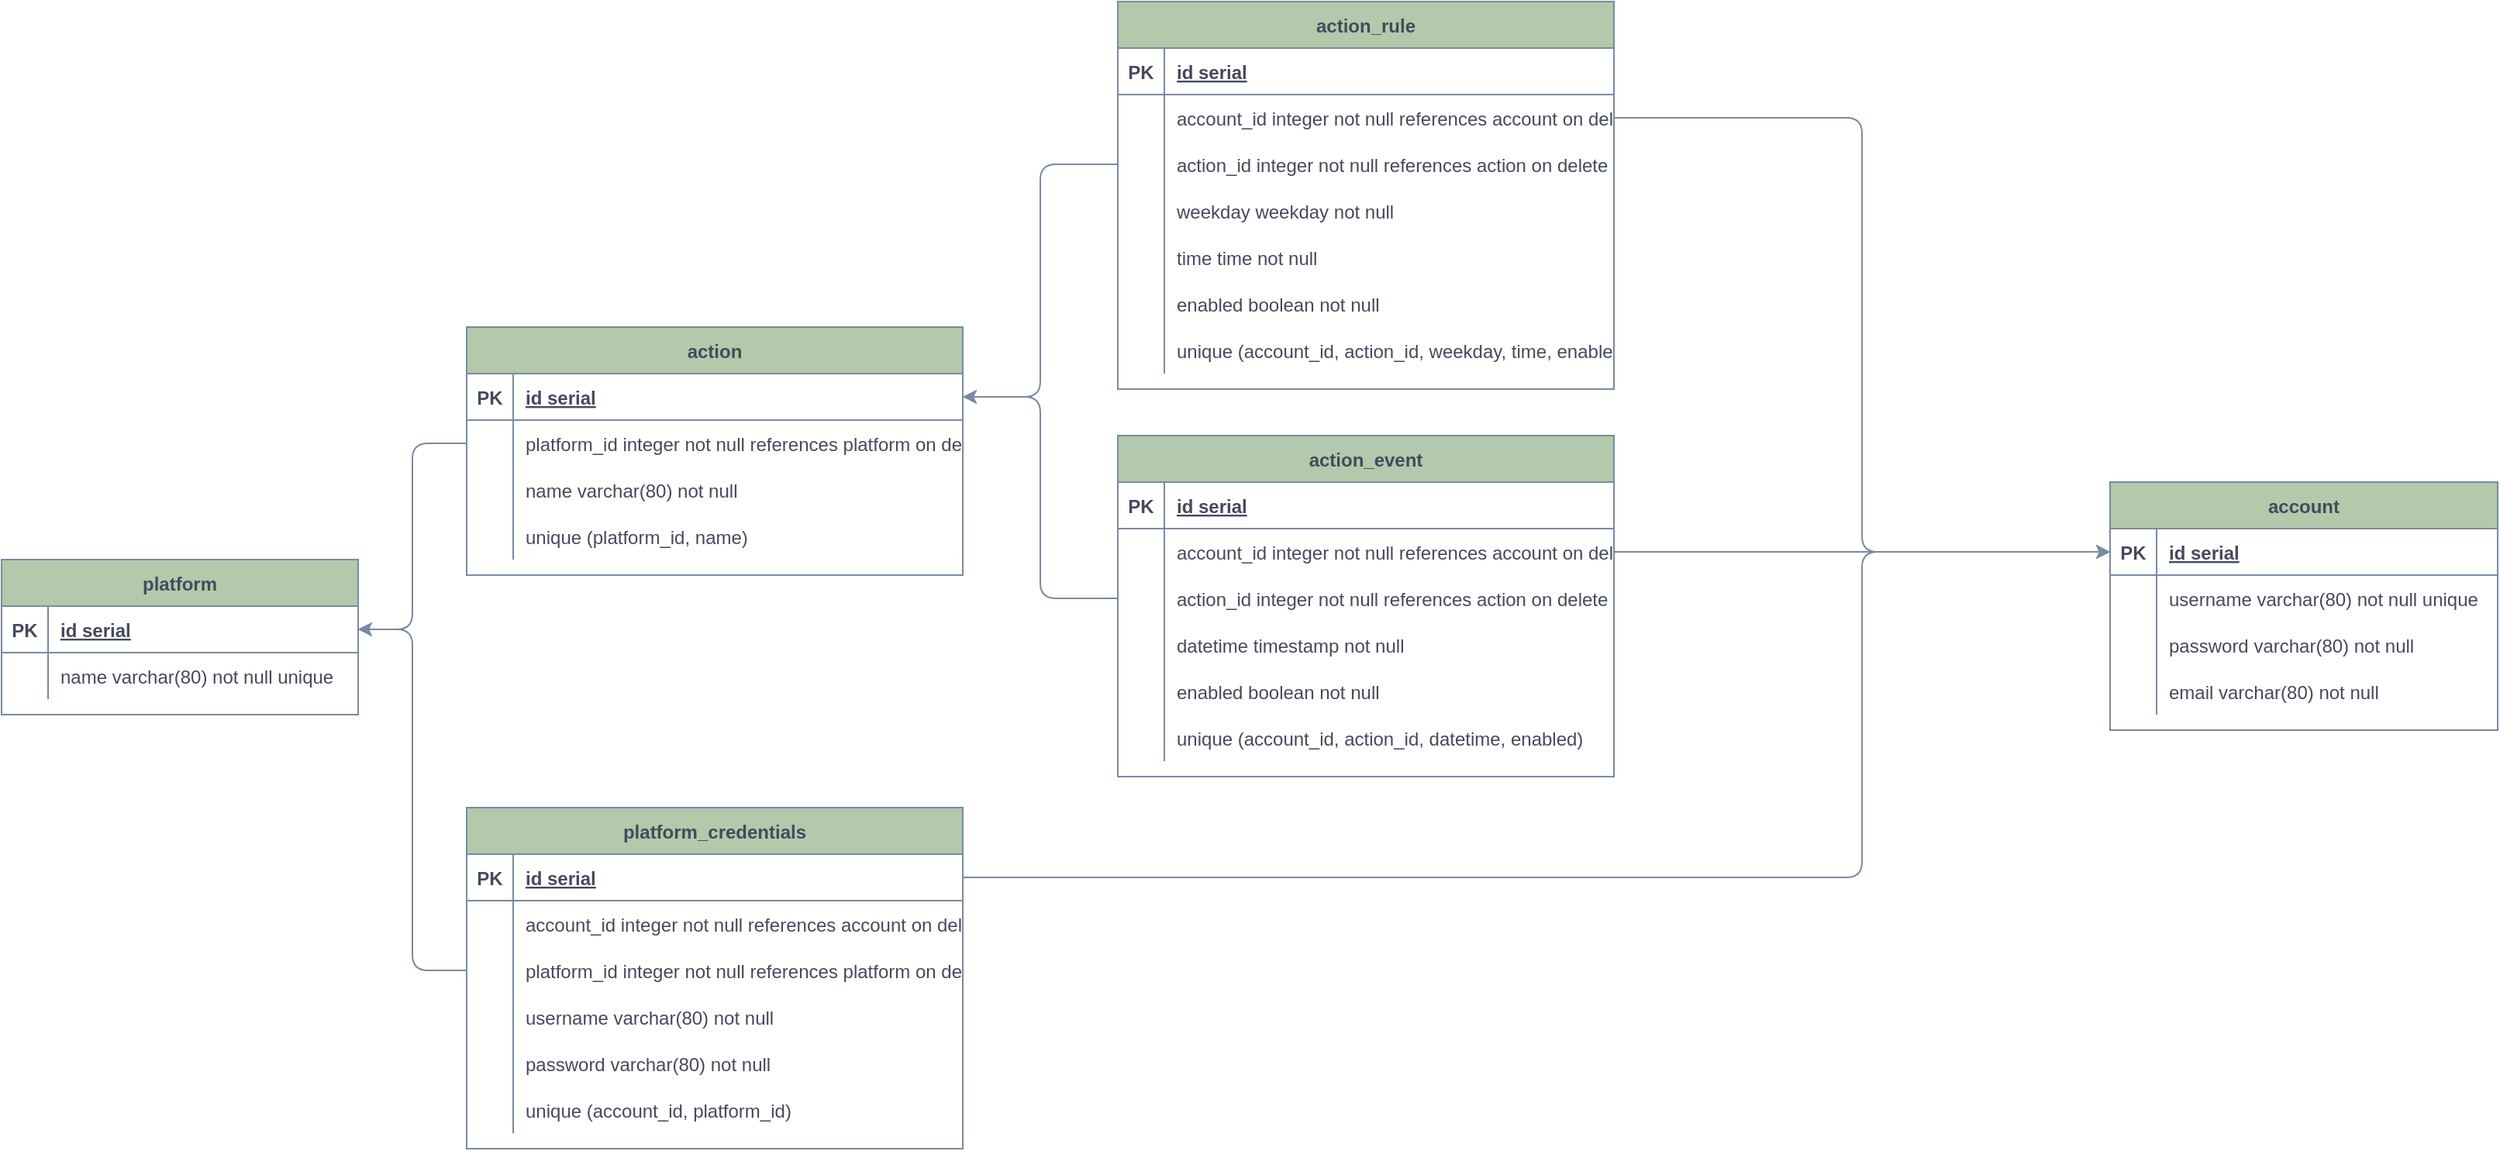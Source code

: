 <mxfile version="14.8.3" type="device"><diagram id="R2lEEEUBdFMjLlhIrx00" name="Page-1"><mxGraphModel dx="1632" dy="1203" grid="1" gridSize="10" guides="1" tooltips="1" connect="1" arrows="1" fold="1" page="1" pageScale="1" pageWidth="850" pageHeight="1100" math="0" shadow="0" extFonts="Permanent Marker^https://fonts.googleapis.com/css?family=Permanent+Marker"><root><mxCell id="0"/><mxCell id="1" parent="0"/><mxCell id="4x6Jj5LJXO9dg09j2CQl-1" value="account" style="shape=table;startSize=30;container=1;collapsible=1;childLayout=tableLayout;fixedRows=1;rowLines=0;fontStyle=1;align=center;resizeLast=1;fillColor=#B2C9AB;strokeColor=#788AA3;fontColor=#46495D;" vertex="1" parent="1"><mxGeometry x="830" y="450" width="250" height="160" as="geometry"/></mxCell><mxCell id="4x6Jj5LJXO9dg09j2CQl-2" value="" style="shape=partialRectangle;collapsible=0;dropTarget=0;pointerEvents=0;fillColor=none;points=[[0,0.5],[1,0.5]];portConstraint=eastwest;top=0;left=0;right=0;bottom=1;strokeColor=#788AA3;fontColor=#46495D;" vertex="1" parent="4x6Jj5LJXO9dg09j2CQl-1"><mxGeometry y="30" width="250" height="30" as="geometry"/></mxCell><mxCell id="4x6Jj5LJXO9dg09j2CQl-3" value="PK" style="shape=partialRectangle;overflow=hidden;connectable=0;fillColor=none;top=0;left=0;bottom=0;right=0;fontStyle=1;strokeColor=#788AA3;fontColor=#46495D;" vertex="1" parent="4x6Jj5LJXO9dg09j2CQl-2"><mxGeometry width="30" height="30" as="geometry"/></mxCell><mxCell id="4x6Jj5LJXO9dg09j2CQl-4" value="id serial " style="shape=partialRectangle;overflow=hidden;connectable=0;fillColor=none;top=0;left=0;bottom=0;right=0;align=left;spacingLeft=6;fontStyle=5;strokeColor=#788AA3;fontColor=#46495D;" vertex="1" parent="4x6Jj5LJXO9dg09j2CQl-2"><mxGeometry x="30" width="220" height="30" as="geometry"/></mxCell><mxCell id="4x6Jj5LJXO9dg09j2CQl-5" value="" style="shape=partialRectangle;collapsible=0;dropTarget=0;pointerEvents=0;fillColor=none;points=[[0,0.5],[1,0.5]];portConstraint=eastwest;top=0;left=0;right=0;bottom=0;strokeColor=#788AA3;fontColor=#46495D;" vertex="1" parent="4x6Jj5LJXO9dg09j2CQl-1"><mxGeometry y="60" width="250" height="30" as="geometry"/></mxCell><mxCell id="4x6Jj5LJXO9dg09j2CQl-6" value="" style="shape=partialRectangle;overflow=hidden;connectable=0;fillColor=none;top=0;left=0;bottom=0;right=0;strokeColor=#788AA3;fontColor=#46495D;" vertex="1" parent="4x6Jj5LJXO9dg09j2CQl-5"><mxGeometry width="30" height="30" as="geometry"/></mxCell><mxCell id="4x6Jj5LJXO9dg09j2CQl-7" value="username varchar(80) not null unique" style="shape=partialRectangle;overflow=hidden;connectable=0;fillColor=none;top=0;left=0;bottom=0;right=0;align=left;spacingLeft=6;strokeColor=#788AA3;fontColor=#46495D;" vertex="1" parent="4x6Jj5LJXO9dg09j2CQl-5"><mxGeometry x="30" width="220" height="30" as="geometry"/></mxCell><mxCell id="4x6Jj5LJXO9dg09j2CQl-8" value="" style="shape=partialRectangle;collapsible=0;dropTarget=0;pointerEvents=0;fillColor=none;points=[[0,0.5],[1,0.5]];portConstraint=eastwest;top=0;left=0;right=0;bottom=0;strokeColor=#788AA3;fontColor=#46495D;" vertex="1" parent="4x6Jj5LJXO9dg09j2CQl-1"><mxGeometry y="90" width="250" height="30" as="geometry"/></mxCell><mxCell id="4x6Jj5LJXO9dg09j2CQl-9" value="" style="shape=partialRectangle;overflow=hidden;connectable=0;fillColor=none;top=0;left=0;bottom=0;right=0;strokeColor=#788AA3;fontColor=#46495D;" vertex="1" parent="4x6Jj5LJXO9dg09j2CQl-8"><mxGeometry width="30" height="30" as="geometry"/></mxCell><mxCell id="4x6Jj5LJXO9dg09j2CQl-10" value="password varchar(80) not null" style="shape=partialRectangle;overflow=hidden;connectable=0;fillColor=none;top=0;left=0;bottom=0;right=0;align=left;spacingLeft=6;strokeColor=#788AA3;fontColor=#46495D;" vertex="1" parent="4x6Jj5LJXO9dg09j2CQl-8"><mxGeometry x="30" width="220" height="30" as="geometry"/></mxCell><mxCell id="4x6Jj5LJXO9dg09j2CQl-11" value="" style="shape=partialRectangle;collapsible=0;dropTarget=0;pointerEvents=0;fillColor=none;points=[[0,0.5],[1,0.5]];portConstraint=eastwest;top=0;left=0;right=0;bottom=0;strokeColor=#788AA3;fontColor=#46495D;" vertex="1" parent="4x6Jj5LJXO9dg09j2CQl-1"><mxGeometry y="120" width="250" height="30" as="geometry"/></mxCell><mxCell id="4x6Jj5LJXO9dg09j2CQl-12" value="" style="shape=partialRectangle;overflow=hidden;connectable=0;fillColor=none;top=0;left=0;bottom=0;right=0;strokeColor=#788AA3;fontColor=#46495D;" vertex="1" parent="4x6Jj5LJXO9dg09j2CQl-11"><mxGeometry width="30" height="30" as="geometry"/></mxCell><mxCell id="4x6Jj5LJXO9dg09j2CQl-13" value="email varchar(80) not null" style="shape=partialRectangle;overflow=hidden;connectable=0;fillColor=none;top=0;left=0;bottom=0;right=0;align=left;spacingLeft=6;strokeColor=#788AA3;fontColor=#46495D;" vertex="1" parent="4x6Jj5LJXO9dg09j2CQl-11"><mxGeometry x="30" width="220" height="30" as="geometry"/></mxCell><mxCell id="4x6Jj5LJXO9dg09j2CQl-14" value="platform" style="shape=table;startSize=30;container=1;collapsible=1;childLayout=tableLayout;fixedRows=1;rowLines=0;fontStyle=1;align=center;resizeLast=1;fillColor=#B2C9AB;strokeColor=#788AA3;fontColor=#46495D;" vertex="1" parent="1"><mxGeometry x="-530" y="500" width="230" height="100" as="geometry"/></mxCell><mxCell id="4x6Jj5LJXO9dg09j2CQl-15" value="" style="shape=partialRectangle;collapsible=0;dropTarget=0;pointerEvents=0;fillColor=none;points=[[0,0.5],[1,0.5]];portConstraint=eastwest;top=0;left=0;right=0;bottom=1;strokeColor=#788AA3;fontColor=#46495D;" vertex="1" parent="4x6Jj5LJXO9dg09j2CQl-14"><mxGeometry y="30" width="230" height="30" as="geometry"/></mxCell><mxCell id="4x6Jj5LJXO9dg09j2CQl-16" value="PK" style="shape=partialRectangle;overflow=hidden;connectable=0;fillColor=none;top=0;left=0;bottom=0;right=0;fontStyle=1;strokeColor=#788AA3;fontColor=#46495D;" vertex="1" parent="4x6Jj5LJXO9dg09j2CQl-15"><mxGeometry width="30" height="30" as="geometry"/></mxCell><mxCell id="4x6Jj5LJXO9dg09j2CQl-17" value="id serial " style="shape=partialRectangle;overflow=hidden;connectable=0;fillColor=none;top=0;left=0;bottom=0;right=0;align=left;spacingLeft=6;fontStyle=5;strokeColor=#788AA3;fontColor=#46495D;" vertex="1" parent="4x6Jj5LJXO9dg09j2CQl-15"><mxGeometry x="30" width="200" height="30" as="geometry"/></mxCell><mxCell id="4x6Jj5LJXO9dg09j2CQl-18" value="" style="shape=partialRectangle;collapsible=0;dropTarget=0;pointerEvents=0;fillColor=none;points=[[0,0.5],[1,0.5]];portConstraint=eastwest;top=0;left=0;right=0;bottom=0;strokeColor=#788AA3;fontColor=#46495D;" vertex="1" parent="4x6Jj5LJXO9dg09j2CQl-14"><mxGeometry y="60" width="230" height="30" as="geometry"/></mxCell><mxCell id="4x6Jj5LJXO9dg09j2CQl-19" value="" style="shape=partialRectangle;overflow=hidden;connectable=0;fillColor=none;top=0;left=0;bottom=0;right=0;strokeColor=#788AA3;fontColor=#46495D;" vertex="1" parent="4x6Jj5LJXO9dg09j2CQl-18"><mxGeometry width="30" height="30" as="geometry"/></mxCell><mxCell id="4x6Jj5LJXO9dg09j2CQl-20" value="name varchar(80) not null unique" style="shape=partialRectangle;overflow=hidden;connectable=0;fillColor=none;top=0;left=0;bottom=0;right=0;align=left;spacingLeft=6;strokeColor=#788AA3;fontColor=#46495D;" vertex="1" parent="4x6Jj5LJXO9dg09j2CQl-18"><mxGeometry x="30" width="200" height="30" as="geometry"/></mxCell><mxCell id="4x6Jj5LJXO9dg09j2CQl-21" value="platform_credentials" style="shape=table;startSize=30;container=1;collapsible=1;childLayout=tableLayout;fixedRows=1;rowLines=0;fontStyle=1;align=center;resizeLast=1;fillColor=#B2C9AB;strokeColor=#788AA3;fontColor=#46495D;" vertex="1" parent="1"><mxGeometry x="-230" y="660" width="320" height="220" as="geometry"/></mxCell><mxCell id="4x6Jj5LJXO9dg09j2CQl-22" value="" style="shape=partialRectangle;collapsible=0;dropTarget=0;pointerEvents=0;fillColor=none;points=[[0,0.5],[1,0.5]];portConstraint=eastwest;top=0;left=0;right=0;bottom=1;strokeColor=#788AA3;fontColor=#46495D;" vertex="1" parent="4x6Jj5LJXO9dg09j2CQl-21"><mxGeometry y="30" width="320" height="30" as="geometry"/></mxCell><mxCell id="4x6Jj5LJXO9dg09j2CQl-23" value="PK" style="shape=partialRectangle;overflow=hidden;connectable=0;fillColor=none;top=0;left=0;bottom=0;right=0;fontStyle=1;strokeColor=#788AA3;fontColor=#46495D;" vertex="1" parent="4x6Jj5LJXO9dg09j2CQl-22"><mxGeometry width="30" height="30" as="geometry"/></mxCell><mxCell id="4x6Jj5LJXO9dg09j2CQl-24" value="id serial " style="shape=partialRectangle;overflow=hidden;connectable=0;fillColor=none;top=0;left=0;bottom=0;right=0;align=left;spacingLeft=6;fontStyle=5;strokeColor=#788AA3;fontColor=#46495D;" vertex="1" parent="4x6Jj5LJXO9dg09j2CQl-22"><mxGeometry x="30" width="290" height="30" as="geometry"/></mxCell><mxCell id="4x6Jj5LJXO9dg09j2CQl-25" value="" style="shape=partialRectangle;collapsible=0;dropTarget=0;pointerEvents=0;fillColor=none;points=[[0,0.5],[1,0.5]];portConstraint=eastwest;top=0;left=0;right=0;bottom=0;strokeColor=#788AA3;fontColor=#46495D;" vertex="1" parent="4x6Jj5LJXO9dg09j2CQl-21"><mxGeometry y="60" width="320" height="30" as="geometry"/></mxCell><mxCell id="4x6Jj5LJXO9dg09j2CQl-26" value="" style="shape=partialRectangle;overflow=hidden;connectable=0;fillColor=none;top=0;left=0;bottom=0;right=0;strokeColor=#788AA3;fontColor=#46495D;" vertex="1" parent="4x6Jj5LJXO9dg09j2CQl-25"><mxGeometry width="30" height="30" as="geometry"/></mxCell><mxCell id="4x6Jj5LJXO9dg09j2CQl-27" value="account_id integer not null references account on delete cascade" style="shape=partialRectangle;overflow=hidden;connectable=0;fillColor=none;top=0;left=0;bottom=0;right=0;align=left;spacingLeft=6;strokeColor=#788AA3;fontColor=#46495D;" vertex="1" parent="4x6Jj5LJXO9dg09j2CQl-25"><mxGeometry x="30" width="290" height="30" as="geometry"/></mxCell><mxCell id="4x6Jj5LJXO9dg09j2CQl-28" value="" style="shape=partialRectangle;collapsible=0;dropTarget=0;pointerEvents=0;fillColor=none;points=[[0,0.5],[1,0.5]];portConstraint=eastwest;top=0;left=0;right=0;bottom=0;strokeColor=#788AA3;fontColor=#46495D;" vertex="1" parent="4x6Jj5LJXO9dg09j2CQl-21"><mxGeometry y="90" width="320" height="30" as="geometry"/></mxCell><mxCell id="4x6Jj5LJXO9dg09j2CQl-29" value="" style="shape=partialRectangle;overflow=hidden;connectable=0;fillColor=none;top=0;left=0;bottom=0;right=0;strokeColor=#788AA3;fontColor=#46495D;" vertex="1" parent="4x6Jj5LJXO9dg09j2CQl-28"><mxGeometry width="30" height="30" as="geometry"/></mxCell><mxCell id="4x6Jj5LJXO9dg09j2CQl-30" value="platform_id integer not null references platform on delete cascade" style="shape=partialRectangle;overflow=hidden;connectable=0;fillColor=none;top=0;left=0;bottom=0;right=0;align=left;spacingLeft=6;strokeColor=#788AA3;fontColor=#46495D;" vertex="1" parent="4x6Jj5LJXO9dg09j2CQl-28"><mxGeometry x="30" width="290" height="30" as="geometry"/></mxCell><mxCell id="4x6Jj5LJXO9dg09j2CQl-31" value="" style="shape=partialRectangle;collapsible=0;dropTarget=0;pointerEvents=0;fillColor=none;points=[[0,0.5],[1,0.5]];portConstraint=eastwest;top=0;left=0;right=0;bottom=0;strokeColor=#788AA3;fontColor=#46495D;" vertex="1" parent="4x6Jj5LJXO9dg09j2CQl-21"><mxGeometry y="120" width="320" height="30" as="geometry"/></mxCell><mxCell id="4x6Jj5LJXO9dg09j2CQl-32" value="" style="shape=partialRectangle;overflow=hidden;connectable=0;fillColor=none;top=0;left=0;bottom=0;right=0;strokeColor=#788AA3;fontColor=#46495D;" vertex="1" parent="4x6Jj5LJXO9dg09j2CQl-31"><mxGeometry width="30" height="30" as="geometry"/></mxCell><mxCell id="4x6Jj5LJXO9dg09j2CQl-33" value="username varchar(80) not null" style="shape=partialRectangle;overflow=hidden;connectable=0;fillColor=none;top=0;left=0;bottom=0;right=0;align=left;spacingLeft=6;strokeColor=#788AA3;fontColor=#46495D;" vertex="1" parent="4x6Jj5LJXO9dg09j2CQl-31"><mxGeometry x="30" width="290" height="30" as="geometry"/></mxCell><mxCell id="4x6Jj5LJXO9dg09j2CQl-34" value="" style="shape=partialRectangle;collapsible=0;dropTarget=0;pointerEvents=0;fillColor=none;points=[[0,0.5],[1,0.5]];portConstraint=eastwest;top=0;left=0;right=0;bottom=0;strokeColor=#788AA3;fontColor=#46495D;" vertex="1" parent="4x6Jj5LJXO9dg09j2CQl-21"><mxGeometry y="150" width="320" height="30" as="geometry"/></mxCell><mxCell id="4x6Jj5LJXO9dg09j2CQl-35" value="" style="shape=partialRectangle;overflow=hidden;connectable=0;fillColor=none;top=0;left=0;bottom=0;right=0;strokeColor=#788AA3;fontColor=#46495D;" vertex="1" parent="4x6Jj5LJXO9dg09j2CQl-34"><mxGeometry width="30" height="30" as="geometry"/></mxCell><mxCell id="4x6Jj5LJXO9dg09j2CQl-36" value="password varchar(80) not null" style="shape=partialRectangle;overflow=hidden;connectable=0;fillColor=none;top=0;left=0;bottom=0;right=0;align=left;spacingLeft=6;strokeColor=#788AA3;fontColor=#46495D;" vertex="1" parent="4x6Jj5LJXO9dg09j2CQl-34"><mxGeometry x="30" width="290" height="30" as="geometry"/></mxCell><mxCell id="4x6Jj5LJXO9dg09j2CQl-37" value="" style="shape=partialRectangle;collapsible=0;dropTarget=0;pointerEvents=0;fillColor=none;points=[[0,0.5],[1,0.5]];portConstraint=eastwest;top=0;left=0;right=0;bottom=0;strokeColor=#788AA3;fontColor=#46495D;" vertex="1" parent="4x6Jj5LJXO9dg09j2CQl-21"><mxGeometry y="180" width="320" height="30" as="geometry"/></mxCell><mxCell id="4x6Jj5LJXO9dg09j2CQl-38" value="" style="shape=partialRectangle;overflow=hidden;connectable=0;fillColor=none;top=0;left=0;bottom=0;right=0;strokeColor=#788AA3;fontColor=#46495D;" vertex="1" parent="4x6Jj5LJXO9dg09j2CQl-37"><mxGeometry width="30" height="30" as="geometry"/></mxCell><mxCell id="4x6Jj5LJXO9dg09j2CQl-39" value="unique (account_id, platform_id)" style="shape=partialRectangle;overflow=hidden;connectable=0;fillColor=none;top=0;left=0;bottom=0;right=0;align=left;spacingLeft=6;strokeColor=#788AA3;fontColor=#46495D;" vertex="1" parent="4x6Jj5LJXO9dg09j2CQl-37"><mxGeometry x="30" width="290" height="30" as="geometry"/></mxCell><mxCell id="4x6Jj5LJXO9dg09j2CQl-40" value="action" style="shape=table;startSize=30;container=1;collapsible=1;childLayout=tableLayout;fixedRows=1;rowLines=0;fontStyle=1;align=center;resizeLast=1;fillColor=#B2C9AB;strokeColor=#788AA3;fontColor=#46495D;" vertex="1" parent="1"><mxGeometry x="-230" y="350" width="320" height="160" as="geometry"/></mxCell><mxCell id="4x6Jj5LJXO9dg09j2CQl-41" value="" style="shape=partialRectangle;collapsible=0;dropTarget=0;pointerEvents=0;fillColor=none;points=[[0,0.5],[1,0.5]];portConstraint=eastwest;top=0;left=0;right=0;bottom=1;strokeColor=#788AA3;fontColor=#46495D;" vertex="1" parent="4x6Jj5LJXO9dg09j2CQl-40"><mxGeometry y="30" width="320" height="30" as="geometry"/></mxCell><mxCell id="4x6Jj5LJXO9dg09j2CQl-42" value="PK" style="shape=partialRectangle;overflow=hidden;connectable=0;fillColor=none;top=0;left=0;bottom=0;right=0;fontStyle=1;strokeColor=#788AA3;fontColor=#46495D;" vertex="1" parent="4x6Jj5LJXO9dg09j2CQl-41"><mxGeometry width="30" height="30" as="geometry"/></mxCell><mxCell id="4x6Jj5LJXO9dg09j2CQl-43" value="id serial " style="shape=partialRectangle;overflow=hidden;connectable=0;fillColor=none;top=0;left=0;bottom=0;right=0;align=left;spacingLeft=6;fontStyle=5;strokeColor=#788AA3;fontColor=#46495D;" vertex="1" parent="4x6Jj5LJXO9dg09j2CQl-41"><mxGeometry x="30" width="290" height="30" as="geometry"/></mxCell><mxCell id="4x6Jj5LJXO9dg09j2CQl-44" value="" style="shape=partialRectangle;collapsible=0;dropTarget=0;pointerEvents=0;fillColor=none;points=[[0,0.5],[1,0.5]];portConstraint=eastwest;top=0;left=0;right=0;bottom=0;strokeColor=#788AA3;fontColor=#46495D;" vertex="1" parent="4x6Jj5LJXO9dg09j2CQl-40"><mxGeometry y="60" width="320" height="30" as="geometry"/></mxCell><mxCell id="4x6Jj5LJXO9dg09j2CQl-45" value="" style="shape=partialRectangle;overflow=hidden;connectable=0;fillColor=none;top=0;left=0;bottom=0;right=0;strokeColor=#788AA3;fontColor=#46495D;" vertex="1" parent="4x6Jj5LJXO9dg09j2CQl-44"><mxGeometry width="30" height="30" as="geometry"/></mxCell><mxCell id="4x6Jj5LJXO9dg09j2CQl-46" value="platform_id integer not null references platform on delete cascade" style="shape=partialRectangle;overflow=hidden;connectable=0;fillColor=none;top=0;left=0;bottom=0;right=0;align=left;spacingLeft=6;strokeColor=#788AA3;fontColor=#46495D;" vertex="1" parent="4x6Jj5LJXO9dg09j2CQl-44"><mxGeometry x="30" width="290" height="30" as="geometry"/></mxCell><mxCell id="4x6Jj5LJXO9dg09j2CQl-47" value="" style="shape=partialRectangle;collapsible=0;dropTarget=0;pointerEvents=0;fillColor=none;points=[[0,0.5],[1,0.5]];portConstraint=eastwest;top=0;left=0;right=0;bottom=0;strokeColor=#788AA3;fontColor=#46495D;" vertex="1" parent="4x6Jj5LJXO9dg09j2CQl-40"><mxGeometry y="90" width="320" height="30" as="geometry"/></mxCell><mxCell id="4x6Jj5LJXO9dg09j2CQl-48" value="" style="shape=partialRectangle;overflow=hidden;connectable=0;fillColor=none;top=0;left=0;bottom=0;right=0;strokeColor=#788AA3;fontColor=#46495D;" vertex="1" parent="4x6Jj5LJXO9dg09j2CQl-47"><mxGeometry width="30" height="30" as="geometry"/></mxCell><mxCell id="4x6Jj5LJXO9dg09j2CQl-49" value="name varchar(80) not null" style="shape=partialRectangle;overflow=hidden;connectable=0;fillColor=none;top=0;left=0;bottom=0;right=0;align=left;spacingLeft=6;strokeColor=#788AA3;fontColor=#46495D;" vertex="1" parent="4x6Jj5LJXO9dg09j2CQl-47"><mxGeometry x="30" width="290" height="30" as="geometry"/></mxCell><mxCell id="4x6Jj5LJXO9dg09j2CQl-50" value="" style="shape=partialRectangle;collapsible=0;dropTarget=0;pointerEvents=0;fillColor=none;points=[[0,0.5],[1,0.5]];portConstraint=eastwest;top=0;left=0;right=0;bottom=0;strokeColor=#788AA3;fontColor=#46495D;" vertex="1" parent="4x6Jj5LJXO9dg09j2CQl-40"><mxGeometry y="120" width="320" height="30" as="geometry"/></mxCell><mxCell id="4x6Jj5LJXO9dg09j2CQl-51" value="" style="shape=partialRectangle;overflow=hidden;connectable=0;fillColor=none;top=0;left=0;bottom=0;right=0;strokeColor=#788AA3;fontColor=#46495D;" vertex="1" parent="4x6Jj5LJXO9dg09j2CQl-50"><mxGeometry width="30" height="30" as="geometry"/></mxCell><mxCell id="4x6Jj5LJXO9dg09j2CQl-52" value="unique (platform_id, name)" style="shape=partialRectangle;overflow=hidden;connectable=0;fillColor=none;top=0;left=0;bottom=0;right=0;align=left;spacingLeft=6;strokeColor=#788AA3;fontColor=#46495D;" vertex="1" parent="4x6Jj5LJXO9dg09j2CQl-50"><mxGeometry x="30" width="290" height="30" as="geometry"/></mxCell><mxCell id="4x6Jj5LJXO9dg09j2CQl-53" value="action_rule" style="shape=table;startSize=30;container=1;collapsible=1;childLayout=tableLayout;fixedRows=1;rowLines=0;fontStyle=1;align=center;resizeLast=1;fillColor=#B2C9AB;strokeColor=#788AA3;fontColor=#46495D;" vertex="1" parent="1"><mxGeometry x="190" y="140" width="320" height="250" as="geometry"/></mxCell><mxCell id="4x6Jj5LJXO9dg09j2CQl-54" value="" style="shape=partialRectangle;collapsible=0;dropTarget=0;pointerEvents=0;fillColor=none;points=[[0,0.5],[1,0.5]];portConstraint=eastwest;top=0;left=0;right=0;bottom=1;strokeColor=#788AA3;fontColor=#46495D;" vertex="1" parent="4x6Jj5LJXO9dg09j2CQl-53"><mxGeometry y="30" width="320" height="30" as="geometry"/></mxCell><mxCell id="4x6Jj5LJXO9dg09j2CQl-55" value="PK" style="shape=partialRectangle;overflow=hidden;connectable=0;fillColor=none;top=0;left=0;bottom=0;right=0;fontStyle=1;strokeColor=#788AA3;fontColor=#46495D;" vertex="1" parent="4x6Jj5LJXO9dg09j2CQl-54"><mxGeometry width="30" height="30" as="geometry"/></mxCell><mxCell id="4x6Jj5LJXO9dg09j2CQl-56" value="id serial " style="shape=partialRectangle;overflow=hidden;connectable=0;fillColor=none;top=0;left=0;bottom=0;right=0;align=left;spacingLeft=6;fontStyle=5;strokeColor=#788AA3;fontColor=#46495D;" vertex="1" parent="4x6Jj5LJXO9dg09j2CQl-54"><mxGeometry x="30" width="290" height="30" as="geometry"/></mxCell><mxCell id="4x6Jj5LJXO9dg09j2CQl-57" value="" style="shape=partialRectangle;collapsible=0;dropTarget=0;pointerEvents=0;fillColor=none;points=[[0,0.5],[1,0.5]];portConstraint=eastwest;top=0;left=0;right=0;bottom=0;strokeColor=#788AA3;fontColor=#46495D;" vertex="1" parent="4x6Jj5LJXO9dg09j2CQl-53"><mxGeometry y="60" width="320" height="30" as="geometry"/></mxCell><mxCell id="4x6Jj5LJXO9dg09j2CQl-58" value="" style="shape=partialRectangle;overflow=hidden;connectable=0;fillColor=none;top=0;left=0;bottom=0;right=0;strokeColor=#788AA3;fontColor=#46495D;" vertex="1" parent="4x6Jj5LJXO9dg09j2CQl-57"><mxGeometry width="30" height="30" as="geometry"/></mxCell><mxCell id="4x6Jj5LJXO9dg09j2CQl-59" value="account_id integer not null references account on delete cascade" style="shape=partialRectangle;overflow=hidden;connectable=0;fillColor=none;top=0;left=0;bottom=0;right=0;align=left;spacingLeft=6;strokeColor=#788AA3;fontColor=#46495D;" vertex="1" parent="4x6Jj5LJXO9dg09j2CQl-57"><mxGeometry x="30" width="290" height="30" as="geometry"/></mxCell><mxCell id="4x6Jj5LJXO9dg09j2CQl-60" value="" style="shape=partialRectangle;collapsible=0;dropTarget=0;pointerEvents=0;fillColor=none;points=[[0,0.5],[1,0.5]];portConstraint=eastwest;top=0;left=0;right=0;bottom=0;strokeColor=#788AA3;fontColor=#46495D;" vertex="1" parent="4x6Jj5LJXO9dg09j2CQl-53"><mxGeometry y="90" width="320" height="30" as="geometry"/></mxCell><mxCell id="4x6Jj5LJXO9dg09j2CQl-61" value="" style="shape=partialRectangle;overflow=hidden;connectable=0;fillColor=none;top=0;left=0;bottom=0;right=0;strokeColor=#788AA3;fontColor=#46495D;" vertex="1" parent="4x6Jj5LJXO9dg09j2CQl-60"><mxGeometry width="30" height="30" as="geometry"/></mxCell><mxCell id="4x6Jj5LJXO9dg09j2CQl-62" value="action_id integer not null references action on delete cascade" style="shape=partialRectangle;overflow=hidden;connectable=0;fillColor=none;top=0;left=0;bottom=0;right=0;align=left;spacingLeft=6;strokeColor=#788AA3;fontColor=#46495D;" vertex="1" parent="4x6Jj5LJXO9dg09j2CQl-60"><mxGeometry x="30" width="290" height="30" as="geometry"/></mxCell><mxCell id="4x6Jj5LJXO9dg09j2CQl-63" value="" style="shape=partialRectangle;collapsible=0;dropTarget=0;pointerEvents=0;fillColor=none;points=[[0,0.5],[1,0.5]];portConstraint=eastwest;top=0;left=0;right=0;bottom=0;strokeColor=#788AA3;fontColor=#46495D;" vertex="1" parent="4x6Jj5LJXO9dg09j2CQl-53"><mxGeometry y="120" width="320" height="30" as="geometry"/></mxCell><mxCell id="4x6Jj5LJXO9dg09j2CQl-64" value="" style="shape=partialRectangle;overflow=hidden;connectable=0;fillColor=none;top=0;left=0;bottom=0;right=0;strokeColor=#788AA3;fontColor=#46495D;" vertex="1" parent="4x6Jj5LJXO9dg09j2CQl-63"><mxGeometry width="30" height="30" as="geometry"/></mxCell><mxCell id="4x6Jj5LJXO9dg09j2CQl-65" value="weekday weekday not null" style="shape=partialRectangle;overflow=hidden;connectable=0;fillColor=none;top=0;left=0;bottom=0;right=0;align=left;spacingLeft=6;strokeColor=#788AA3;fontColor=#46495D;" vertex="1" parent="4x6Jj5LJXO9dg09j2CQl-63"><mxGeometry x="30" width="290" height="30" as="geometry"/></mxCell><mxCell id="4x6Jj5LJXO9dg09j2CQl-66" value="" style="shape=partialRectangle;collapsible=0;dropTarget=0;pointerEvents=0;fillColor=none;points=[[0,0.5],[1,0.5]];portConstraint=eastwest;top=0;left=0;right=0;bottom=0;strokeColor=#788AA3;fontColor=#46495D;" vertex="1" parent="4x6Jj5LJXO9dg09j2CQl-53"><mxGeometry y="150" width="320" height="30" as="geometry"/></mxCell><mxCell id="4x6Jj5LJXO9dg09j2CQl-67" value="" style="shape=partialRectangle;overflow=hidden;connectable=0;fillColor=none;top=0;left=0;bottom=0;right=0;strokeColor=#788AA3;fontColor=#46495D;" vertex="1" parent="4x6Jj5LJXO9dg09j2CQl-66"><mxGeometry width="30" height="30" as="geometry"/></mxCell><mxCell id="4x6Jj5LJXO9dg09j2CQl-68" value="time time not null" style="shape=partialRectangle;overflow=hidden;connectable=0;fillColor=none;top=0;left=0;bottom=0;right=0;align=left;spacingLeft=6;strokeColor=#788AA3;fontColor=#46495D;" vertex="1" parent="4x6Jj5LJXO9dg09j2CQl-66"><mxGeometry x="30" width="290" height="30" as="geometry"/></mxCell><mxCell id="4x6Jj5LJXO9dg09j2CQl-69" value="" style="shape=partialRectangle;collapsible=0;dropTarget=0;pointerEvents=0;fillColor=none;points=[[0,0.5],[1,0.5]];portConstraint=eastwest;top=0;left=0;right=0;bottom=0;strokeColor=#788AA3;fontColor=#46495D;" vertex="1" parent="4x6Jj5LJXO9dg09j2CQl-53"><mxGeometry y="180" width="320" height="30" as="geometry"/></mxCell><mxCell id="4x6Jj5LJXO9dg09j2CQl-70" value="" style="shape=partialRectangle;overflow=hidden;connectable=0;fillColor=none;top=0;left=0;bottom=0;right=0;strokeColor=#788AA3;fontColor=#46495D;" vertex="1" parent="4x6Jj5LJXO9dg09j2CQl-69"><mxGeometry width="30" height="30" as="geometry"/></mxCell><mxCell id="4x6Jj5LJXO9dg09j2CQl-71" value="enabled boolean not null" style="shape=partialRectangle;overflow=hidden;connectable=0;fillColor=none;top=0;left=0;bottom=0;right=0;align=left;spacingLeft=6;strokeColor=#788AA3;fontColor=#46495D;" vertex="1" parent="4x6Jj5LJXO9dg09j2CQl-69"><mxGeometry x="30" width="290" height="30" as="geometry"/></mxCell><mxCell id="4x6Jj5LJXO9dg09j2CQl-72" value="" style="shape=partialRectangle;collapsible=0;dropTarget=0;pointerEvents=0;fillColor=none;points=[[0,0.5],[1,0.5]];portConstraint=eastwest;top=0;left=0;right=0;bottom=0;strokeColor=#788AA3;fontColor=#46495D;" vertex="1" parent="4x6Jj5LJXO9dg09j2CQl-53"><mxGeometry y="210" width="320" height="30" as="geometry"/></mxCell><mxCell id="4x6Jj5LJXO9dg09j2CQl-73" value="" style="shape=partialRectangle;overflow=hidden;connectable=0;fillColor=none;top=0;left=0;bottom=0;right=0;strokeColor=#788AA3;fontColor=#46495D;" vertex="1" parent="4x6Jj5LJXO9dg09j2CQl-72"><mxGeometry width="30" height="30" as="geometry"/></mxCell><mxCell id="4x6Jj5LJXO9dg09j2CQl-74" value="unique (account_id, action_id, weekday, time, enabled)" style="shape=partialRectangle;overflow=hidden;connectable=0;fillColor=none;top=0;left=0;bottom=0;right=0;align=left;spacingLeft=6;strokeColor=#788AA3;fontColor=#46495D;" vertex="1" parent="4x6Jj5LJXO9dg09j2CQl-72"><mxGeometry x="30" width="290" height="30" as="geometry"/></mxCell><mxCell id="4x6Jj5LJXO9dg09j2CQl-75" value="action_event" style="shape=table;startSize=30;container=1;collapsible=1;childLayout=tableLayout;fixedRows=1;rowLines=0;fontStyle=1;align=center;resizeLast=1;fillColor=#B2C9AB;strokeColor=#788AA3;fontColor=#46495D;" vertex="1" parent="1"><mxGeometry x="190" y="420" width="320" height="220" as="geometry"/></mxCell><mxCell id="4x6Jj5LJXO9dg09j2CQl-76" value="" style="shape=partialRectangle;collapsible=0;dropTarget=0;pointerEvents=0;fillColor=none;points=[[0,0.5],[1,0.5]];portConstraint=eastwest;top=0;left=0;right=0;bottom=1;strokeColor=#788AA3;fontColor=#46495D;" vertex="1" parent="4x6Jj5LJXO9dg09j2CQl-75"><mxGeometry y="30" width="320" height="30" as="geometry"/></mxCell><mxCell id="4x6Jj5LJXO9dg09j2CQl-77" value="PK" style="shape=partialRectangle;overflow=hidden;connectable=0;fillColor=none;top=0;left=0;bottom=0;right=0;fontStyle=1;strokeColor=#788AA3;fontColor=#46495D;" vertex="1" parent="4x6Jj5LJXO9dg09j2CQl-76"><mxGeometry width="30" height="30" as="geometry"/></mxCell><mxCell id="4x6Jj5LJXO9dg09j2CQl-78" value="id serial " style="shape=partialRectangle;overflow=hidden;connectable=0;fillColor=none;top=0;left=0;bottom=0;right=0;align=left;spacingLeft=6;fontStyle=5;strokeColor=#788AA3;fontColor=#46495D;" vertex="1" parent="4x6Jj5LJXO9dg09j2CQl-76"><mxGeometry x="30" width="290" height="30" as="geometry"/></mxCell><mxCell id="4x6Jj5LJXO9dg09j2CQl-79" value="" style="shape=partialRectangle;collapsible=0;dropTarget=0;pointerEvents=0;fillColor=none;points=[[0,0.5],[1,0.5]];portConstraint=eastwest;top=0;left=0;right=0;bottom=0;strokeColor=#788AA3;fontColor=#46495D;" vertex="1" parent="4x6Jj5LJXO9dg09j2CQl-75"><mxGeometry y="60" width="320" height="30" as="geometry"/></mxCell><mxCell id="4x6Jj5LJXO9dg09j2CQl-80" value="" style="shape=partialRectangle;overflow=hidden;connectable=0;fillColor=none;top=0;left=0;bottom=0;right=0;strokeColor=#788AA3;fontColor=#46495D;" vertex="1" parent="4x6Jj5LJXO9dg09j2CQl-79"><mxGeometry width="30" height="30" as="geometry"/></mxCell><mxCell id="4x6Jj5LJXO9dg09j2CQl-81" value="account_id integer not null references account on delete cascade" style="shape=partialRectangle;overflow=hidden;connectable=0;fillColor=none;top=0;left=0;bottom=0;right=0;align=left;spacingLeft=6;strokeColor=#788AA3;fontColor=#46495D;" vertex="1" parent="4x6Jj5LJXO9dg09j2CQl-79"><mxGeometry x="30" width="290" height="30" as="geometry"/></mxCell><mxCell id="4x6Jj5LJXO9dg09j2CQl-82" value="" style="shape=partialRectangle;collapsible=0;dropTarget=0;pointerEvents=0;fillColor=none;points=[[0,0.5],[1,0.5]];portConstraint=eastwest;top=0;left=0;right=0;bottom=0;strokeColor=#788AA3;fontColor=#46495D;" vertex="1" parent="4x6Jj5LJXO9dg09j2CQl-75"><mxGeometry y="90" width="320" height="30" as="geometry"/></mxCell><mxCell id="4x6Jj5LJXO9dg09j2CQl-83" value="" style="shape=partialRectangle;overflow=hidden;connectable=0;fillColor=none;top=0;left=0;bottom=0;right=0;strokeColor=#788AA3;fontColor=#46495D;" vertex="1" parent="4x6Jj5LJXO9dg09j2CQl-82"><mxGeometry width="30" height="30" as="geometry"/></mxCell><mxCell id="4x6Jj5LJXO9dg09j2CQl-84" value="action_id integer not null references action on delete cascade" style="shape=partialRectangle;overflow=hidden;connectable=0;fillColor=none;top=0;left=0;bottom=0;right=0;align=left;spacingLeft=6;strokeColor=#788AA3;fontColor=#46495D;" vertex="1" parent="4x6Jj5LJXO9dg09j2CQl-82"><mxGeometry x="30" width="290" height="30" as="geometry"/></mxCell><mxCell id="4x6Jj5LJXO9dg09j2CQl-85" value="" style="shape=partialRectangle;collapsible=0;dropTarget=0;pointerEvents=0;fillColor=none;points=[[0,0.5],[1,0.5]];portConstraint=eastwest;top=0;left=0;right=0;bottom=0;strokeColor=#788AA3;fontColor=#46495D;" vertex="1" parent="4x6Jj5LJXO9dg09j2CQl-75"><mxGeometry y="120" width="320" height="30" as="geometry"/></mxCell><mxCell id="4x6Jj5LJXO9dg09j2CQl-86" value="" style="shape=partialRectangle;overflow=hidden;connectable=0;fillColor=none;top=0;left=0;bottom=0;right=0;strokeColor=#788AA3;fontColor=#46495D;" vertex="1" parent="4x6Jj5LJXO9dg09j2CQl-85"><mxGeometry width="30" height="30" as="geometry"/></mxCell><mxCell id="4x6Jj5LJXO9dg09j2CQl-87" value="datetime timestamp not null" style="shape=partialRectangle;overflow=hidden;connectable=0;fillColor=none;top=0;left=0;bottom=0;right=0;align=left;spacingLeft=6;strokeColor=#788AA3;fontColor=#46495D;" vertex="1" parent="4x6Jj5LJXO9dg09j2CQl-85"><mxGeometry x="30" width="290" height="30" as="geometry"/></mxCell><mxCell id="4x6Jj5LJXO9dg09j2CQl-88" value="" style="shape=partialRectangle;collapsible=0;dropTarget=0;pointerEvents=0;fillColor=none;points=[[0,0.5],[1,0.5]];portConstraint=eastwest;top=0;left=0;right=0;bottom=0;strokeColor=#788AA3;fontColor=#46495D;" vertex="1" parent="4x6Jj5LJXO9dg09j2CQl-75"><mxGeometry y="150" width="320" height="30" as="geometry"/></mxCell><mxCell id="4x6Jj5LJXO9dg09j2CQl-89" value="" style="shape=partialRectangle;overflow=hidden;connectable=0;fillColor=none;top=0;left=0;bottom=0;right=0;strokeColor=#788AA3;fontColor=#46495D;" vertex="1" parent="4x6Jj5LJXO9dg09j2CQl-88"><mxGeometry width="30" height="30" as="geometry"/></mxCell><mxCell id="4x6Jj5LJXO9dg09j2CQl-90" value="enabled boolean not null" style="shape=partialRectangle;overflow=hidden;connectable=0;fillColor=none;top=0;left=0;bottom=0;right=0;align=left;spacingLeft=6;strokeColor=#788AA3;fontColor=#46495D;" vertex="1" parent="4x6Jj5LJXO9dg09j2CQl-88"><mxGeometry x="30" width="290" height="30" as="geometry"/></mxCell><mxCell id="4x6Jj5LJXO9dg09j2CQl-91" value="" style="shape=partialRectangle;collapsible=0;dropTarget=0;pointerEvents=0;fillColor=none;points=[[0,0.5],[1,0.5]];portConstraint=eastwest;top=0;left=0;right=0;bottom=0;strokeColor=#788AA3;fontColor=#46495D;" vertex="1" parent="4x6Jj5LJXO9dg09j2CQl-75"><mxGeometry y="180" width="320" height="30" as="geometry"/></mxCell><mxCell id="4x6Jj5LJXO9dg09j2CQl-92" value="" style="shape=partialRectangle;overflow=hidden;connectable=0;fillColor=none;top=0;left=0;bottom=0;right=0;strokeColor=#788AA3;fontColor=#46495D;" vertex="1" parent="4x6Jj5LJXO9dg09j2CQl-91"><mxGeometry width="30" height="30" as="geometry"/></mxCell><mxCell id="4x6Jj5LJXO9dg09j2CQl-93" value="unique (account_id, action_id, datetime, enabled)" style="shape=partialRectangle;overflow=hidden;connectable=0;fillColor=none;top=0;left=0;bottom=0;right=0;align=left;spacingLeft=6;strokeColor=#788AA3;fontColor=#46495D;" vertex="1" parent="4x6Jj5LJXO9dg09j2CQl-91"><mxGeometry x="30" width="290" height="30" as="geometry"/></mxCell><mxCell id="4x6Jj5LJXO9dg09j2CQl-94" style="edgeStyle=orthogonalEdgeStyle;orthogonalLoop=1;jettySize=auto;html=1;exitX=1;exitY=0.5;exitDx=0;exitDy=0;entryX=0;entryY=0.5;entryDx=0;entryDy=0;strokeColor=#788AA3;fontColor=#46495D;" edge="1" parent="1" source="4x6Jj5LJXO9dg09j2CQl-22" target="4x6Jj5LJXO9dg09j2CQl-2"><mxGeometry relative="1" as="geometry"><Array as="points"><mxPoint x="670" y="705"/><mxPoint x="670" y="495"/></Array></mxGeometry></mxCell><mxCell id="4x6Jj5LJXO9dg09j2CQl-95" style="edgeStyle=orthogonalEdgeStyle;orthogonalLoop=1;jettySize=auto;html=1;exitX=0;exitY=0.5;exitDx=0;exitDy=0;entryX=1;entryY=0.5;entryDx=0;entryDy=0;strokeColor=#788AA3;fontColor=#46495D;" edge="1" parent="1" source="4x6Jj5LJXO9dg09j2CQl-28" target="4x6Jj5LJXO9dg09j2CQl-15"><mxGeometry relative="1" as="geometry"/></mxCell><mxCell id="4x6Jj5LJXO9dg09j2CQl-96" style="edgeStyle=orthogonalEdgeStyle;orthogonalLoop=1;jettySize=auto;html=1;exitX=0;exitY=0.5;exitDx=0;exitDy=0;entryX=1;entryY=0.5;entryDx=0;entryDy=0;strokeColor=#788AA3;fontColor=#46495D;" edge="1" parent="1" source="4x6Jj5LJXO9dg09j2CQl-44" target="4x6Jj5LJXO9dg09j2CQl-15"><mxGeometry relative="1" as="geometry"/></mxCell><mxCell id="4x6Jj5LJXO9dg09j2CQl-97" style="edgeStyle=orthogonalEdgeStyle;orthogonalLoop=1;jettySize=auto;html=1;exitX=0;exitY=0.5;exitDx=0;exitDy=0;strokeColor=#788AA3;fontColor=#46495D;" edge="1" parent="1" source="4x6Jj5LJXO9dg09j2CQl-60" target="4x6Jj5LJXO9dg09j2CQl-41"><mxGeometry relative="1" as="geometry"/></mxCell><mxCell id="4x6Jj5LJXO9dg09j2CQl-99" style="edgeStyle=orthogonalEdgeStyle;orthogonalLoop=1;jettySize=auto;html=1;exitX=0;exitY=0.5;exitDx=0;exitDy=0;entryX=1;entryY=0.5;entryDx=0;entryDy=0;strokeColor=#788AA3;fontColor=#46495D;" edge="1" parent="1" source="4x6Jj5LJXO9dg09j2CQl-82" target="4x6Jj5LJXO9dg09j2CQl-41"><mxGeometry relative="1" as="geometry"/></mxCell><mxCell id="4x6Jj5LJXO9dg09j2CQl-101" style="edgeStyle=orthogonalEdgeStyle;orthogonalLoop=1;jettySize=auto;html=1;exitX=1;exitY=0.5;exitDx=0;exitDy=0;strokeColor=#788AA3;fontColor=#46495D;" edge="1" parent="1" source="4x6Jj5LJXO9dg09j2CQl-79" target="4x6Jj5LJXO9dg09j2CQl-2"><mxGeometry relative="1" as="geometry"/></mxCell><mxCell id="4x6Jj5LJXO9dg09j2CQl-102" style="edgeStyle=orthogonalEdgeStyle;orthogonalLoop=1;jettySize=auto;html=1;exitX=1;exitY=0.5;exitDx=0;exitDy=0;strokeColor=#788AA3;fontColor=#46495D;" edge="1" parent="1" source="4x6Jj5LJXO9dg09j2CQl-57" target="4x6Jj5LJXO9dg09j2CQl-2"><mxGeometry relative="1" as="geometry"/></mxCell></root></mxGraphModel></diagram></mxfile>